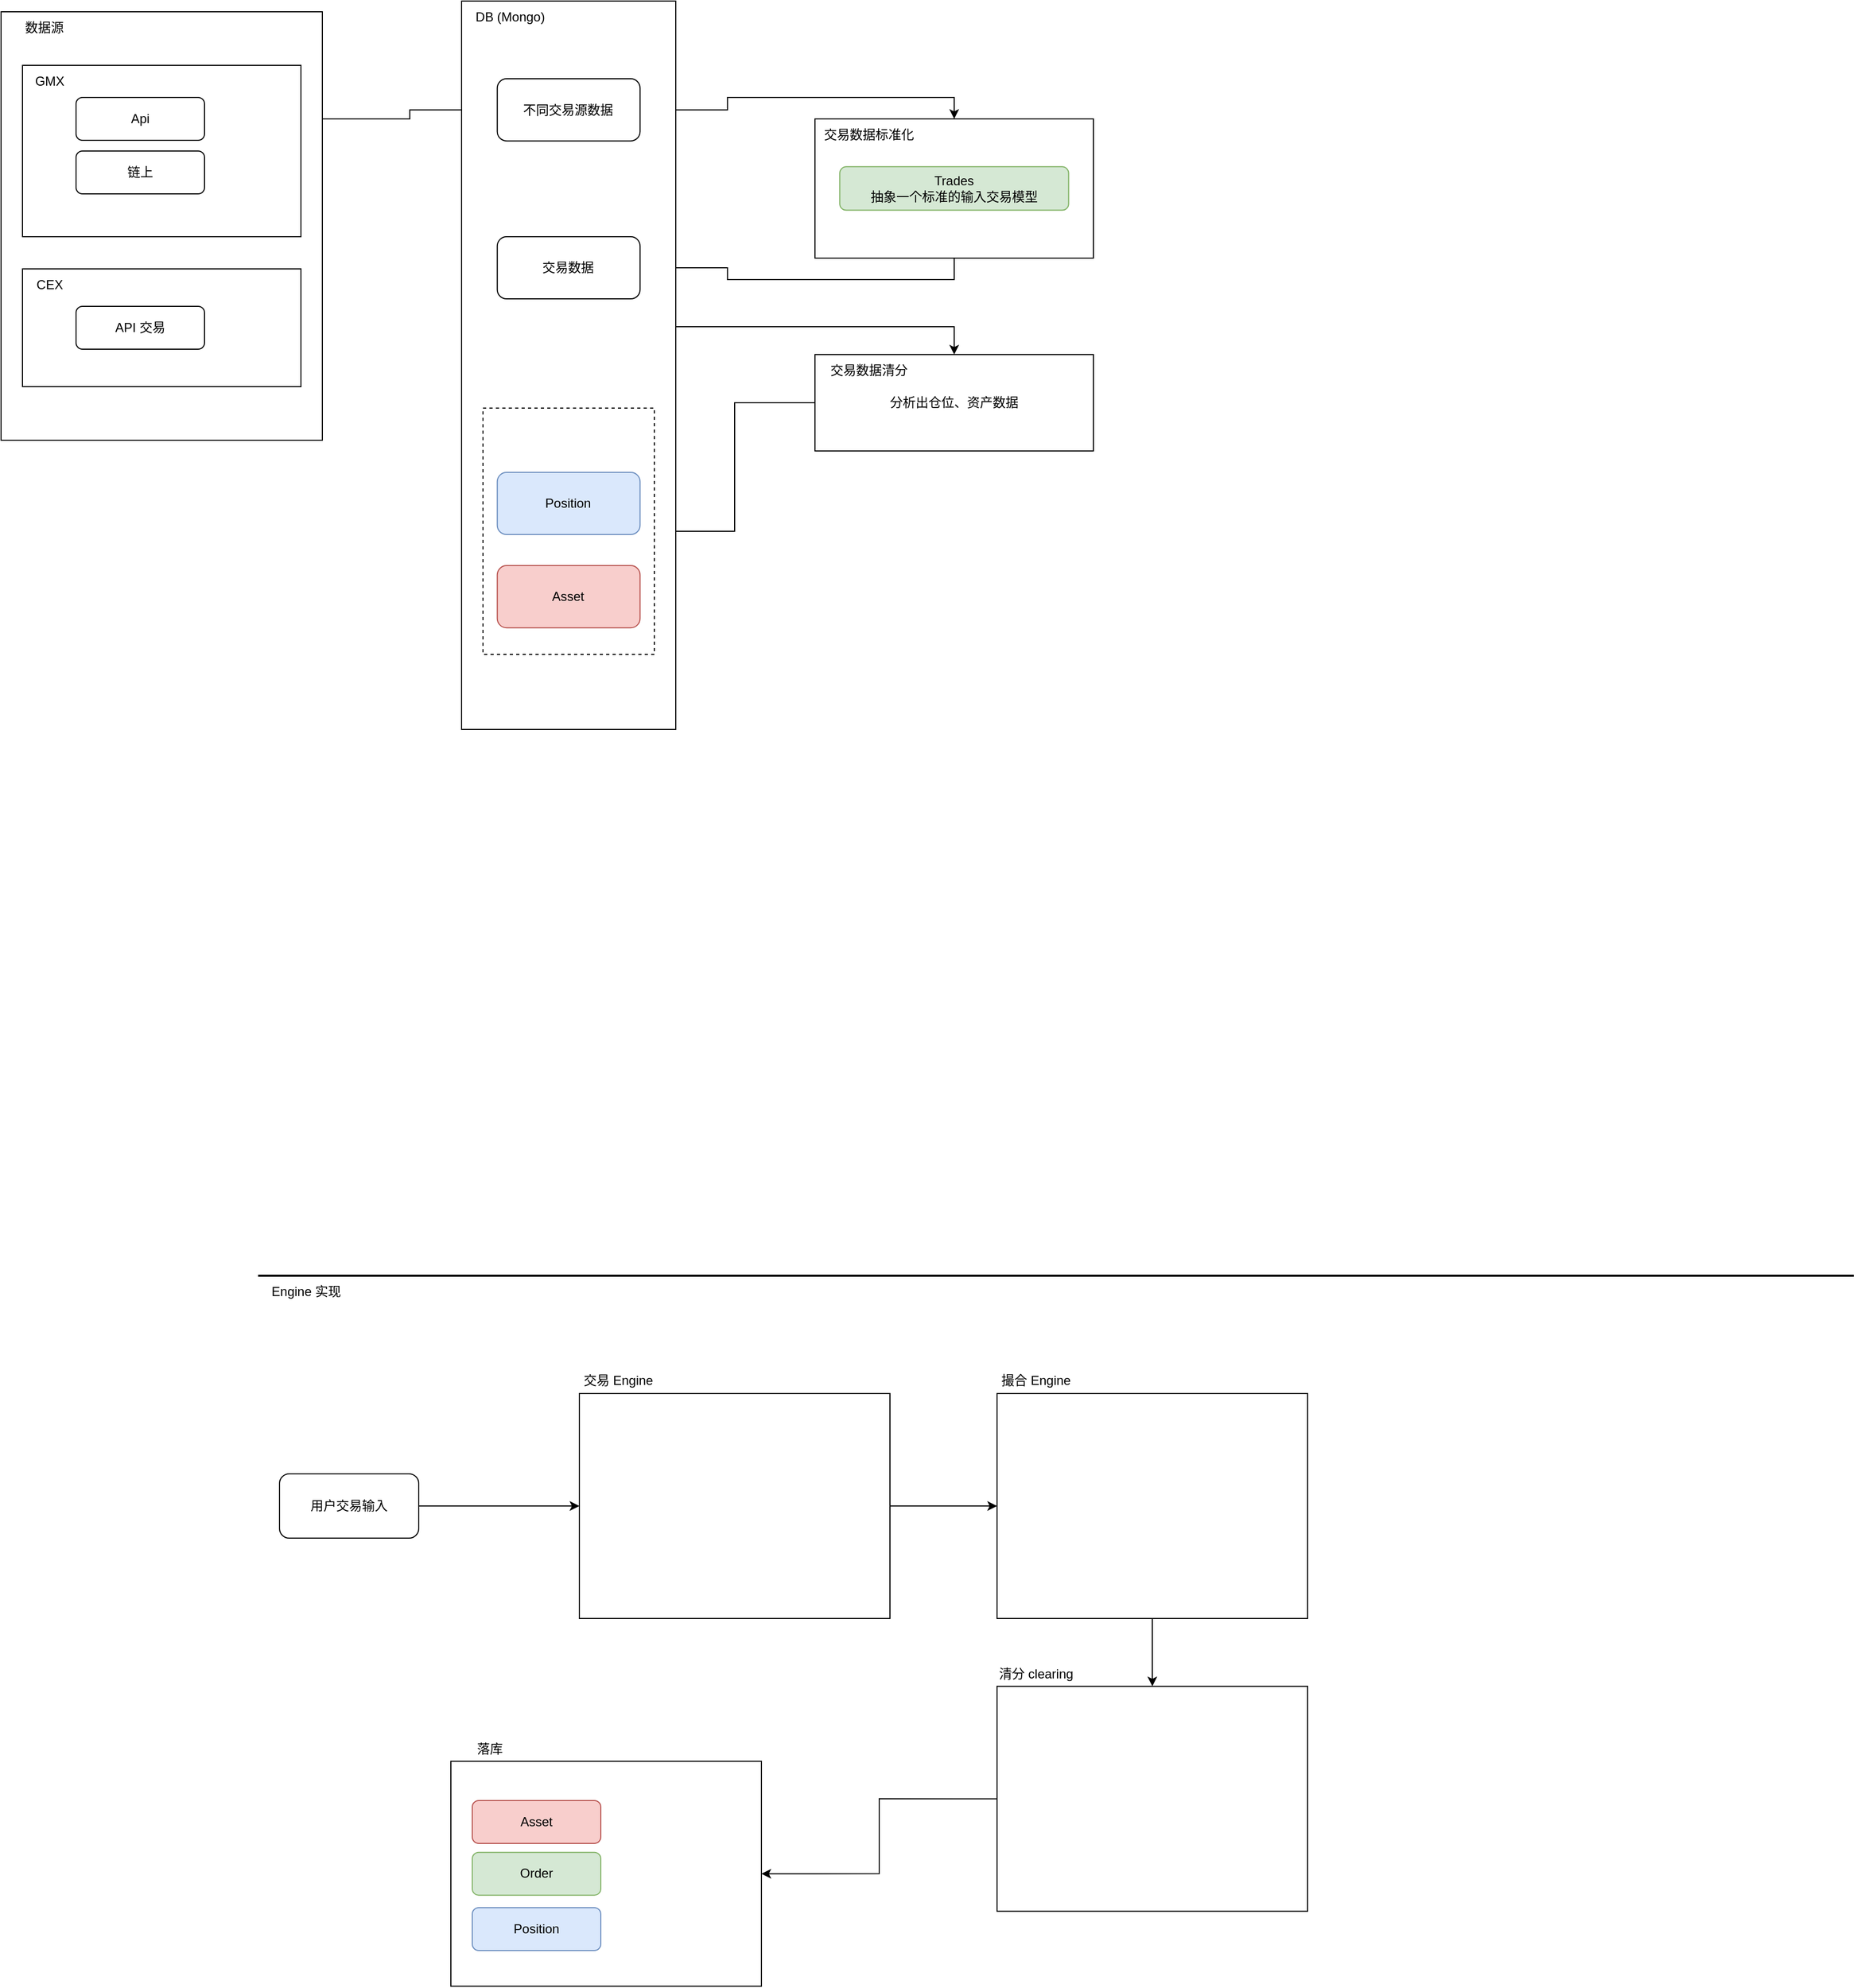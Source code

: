 <mxfile version="21.5.2" type="github">
  <diagram name="Page-1" id="6GBuNJ_Bb72r_Xd6ltIH">
    <mxGraphModel dx="2901" dy="2300" grid="1" gridSize="10" guides="1" tooltips="1" connect="1" arrows="1" fold="1" page="1" pageScale="1" pageWidth="827" pageHeight="1169" math="0" shadow="0">
      <root>
        <mxCell id="0" />
        <mxCell id="1" parent="0" />
        <mxCell id="OXE1EyT9qlijNUr5pdbk-13" value="" style="group" vertex="1" connectable="0" parent="1">
          <mxGeometry x="580" y="-130" width="260" height="130" as="geometry" />
        </mxCell>
        <mxCell id="OXE1EyT9qlijNUr5pdbk-85" value="" style="group" vertex="1" connectable="0" parent="OXE1EyT9qlijNUr5pdbk-13">
          <mxGeometry width="260" height="130.0" as="geometry" />
        </mxCell>
        <mxCell id="OXE1EyT9qlijNUr5pdbk-87" value="" style="group" vertex="1" connectable="0" parent="OXE1EyT9qlijNUr5pdbk-85">
          <mxGeometry width="260" height="130.0" as="geometry" />
        </mxCell>
        <mxCell id="OXE1EyT9qlijNUr5pdbk-11" value="" style="rounded=0;whiteSpace=wrap;html=1;" vertex="1" parent="OXE1EyT9qlijNUr5pdbk-87">
          <mxGeometry width="260" height="130.0" as="geometry" />
        </mxCell>
        <mxCell id="OXE1EyT9qlijNUr5pdbk-12" value="交易数据标准化" style="text;html=1;align=center;verticalAlign=middle;resizable=0;points=[];autosize=1;strokeColor=none;fillColor=none;" vertex="1" parent="OXE1EyT9qlijNUr5pdbk-87">
          <mxGeometry x="-5" width="110" height="30" as="geometry" />
        </mxCell>
        <mxCell id="OXE1EyT9qlijNUr5pdbk-84" value="Trades&lt;br&gt;抽象一个标准的输入交易模型" style="rounded=1;whiteSpace=wrap;html=1;fillColor=#d5e8d4;strokeColor=#82b366;" vertex="1" parent="OXE1EyT9qlijNUr5pdbk-87">
          <mxGeometry x="23.15" y="44.685" width="213.7" height="40.625" as="geometry" />
        </mxCell>
        <mxCell id="OXE1EyT9qlijNUr5pdbk-14" value="" style="group" vertex="1" connectable="0" parent="1">
          <mxGeometry x="-180" y="-230" width="300" height="400" as="geometry" />
        </mxCell>
        <mxCell id="OXE1EyT9qlijNUr5pdbk-15" value="" style="rounded=0;whiteSpace=wrap;html=1;" vertex="1" parent="OXE1EyT9qlijNUr5pdbk-14">
          <mxGeometry width="300.0" height="400" as="geometry" />
        </mxCell>
        <mxCell id="OXE1EyT9qlijNUr5pdbk-16" value="数据源" style="text;html=1;align=center;verticalAlign=middle;resizable=0;points=[];autosize=1;strokeColor=none;fillColor=none;" vertex="1" parent="OXE1EyT9qlijNUr5pdbk-14">
          <mxGeometry x="10.274" width="60" height="30" as="geometry" />
        </mxCell>
        <mxCell id="OXE1EyT9qlijNUr5pdbk-95" value="" style="group" vertex="1" connectable="0" parent="OXE1EyT9qlijNUr5pdbk-14">
          <mxGeometry x="20" y="50" width="260" height="160" as="geometry" />
        </mxCell>
        <mxCell id="OXE1EyT9qlijNUr5pdbk-96" value="" style="rounded=0;whiteSpace=wrap;html=1;" vertex="1" parent="OXE1EyT9qlijNUr5pdbk-95">
          <mxGeometry width="260" height="160" as="geometry" />
        </mxCell>
        <mxCell id="OXE1EyT9qlijNUr5pdbk-97" value="GMX" style="text;html=1;align=center;verticalAlign=middle;resizable=0;points=[];autosize=1;strokeColor=none;fillColor=none;" vertex="1" parent="OXE1EyT9qlijNUr5pdbk-95">
          <mxGeometry width="50" height="30" as="geometry" />
        </mxCell>
        <mxCell id="OXE1EyT9qlijNUr5pdbk-98" value="Api" style="rounded=1;whiteSpace=wrap;html=1;" vertex="1" parent="OXE1EyT9qlijNUr5pdbk-95">
          <mxGeometry x="50" y="30" width="120" height="40" as="geometry" />
        </mxCell>
        <mxCell id="OXE1EyT9qlijNUr5pdbk-99" value="链上" style="rounded=1;whiteSpace=wrap;html=1;" vertex="1" parent="OXE1EyT9qlijNUr5pdbk-95">
          <mxGeometry x="50" y="80" width="120" height="40" as="geometry" />
        </mxCell>
        <mxCell id="OXE1EyT9qlijNUr5pdbk-90" value="" style="group" vertex="1" connectable="0" parent="OXE1EyT9qlijNUr5pdbk-14">
          <mxGeometry x="20" y="240.0" width="260" height="110" as="geometry" />
        </mxCell>
        <mxCell id="OXE1EyT9qlijNUr5pdbk-91" value="" style="group" vertex="1" connectable="0" parent="OXE1EyT9qlijNUr5pdbk-90">
          <mxGeometry width="260" height="110" as="geometry" />
        </mxCell>
        <mxCell id="OXE1EyT9qlijNUr5pdbk-92" value="" style="rounded=0;whiteSpace=wrap;html=1;" vertex="1" parent="OXE1EyT9qlijNUr5pdbk-91">
          <mxGeometry width="260" height="110" as="geometry" />
        </mxCell>
        <mxCell id="OXE1EyT9qlijNUr5pdbk-93" value="CEX" style="text;html=1;align=center;verticalAlign=middle;resizable=0;points=[];autosize=1;strokeColor=none;fillColor=none;" vertex="1" parent="OXE1EyT9qlijNUr5pdbk-91">
          <mxGeometry width="50" height="30" as="geometry" />
        </mxCell>
        <mxCell id="OXE1EyT9qlijNUr5pdbk-94" value="API 交易" style="rounded=1;whiteSpace=wrap;html=1;" vertex="1" parent="OXE1EyT9qlijNUr5pdbk-91">
          <mxGeometry x="50" y="35" width="120" height="40" as="geometry" />
        </mxCell>
        <mxCell id="OXE1EyT9qlijNUr5pdbk-36" value="" style="group" vertex="1" connectable="0" parent="1">
          <mxGeometry x="60" y="950" width="1490" height="30" as="geometry" />
        </mxCell>
        <mxCell id="OXE1EyT9qlijNUr5pdbk-34" value="" style="endArrow=none;html=1;rounded=0;strokeWidth=2;" edge="1" parent="OXE1EyT9qlijNUr5pdbk-36">
          <mxGeometry width="50" height="50" relative="1" as="geometry">
            <mxPoint as="sourcePoint" />
            <mxPoint x="1490" as="targetPoint" />
          </mxGeometry>
        </mxCell>
        <mxCell id="OXE1EyT9qlijNUr5pdbk-35" value="Engine 实现" style="text;html=1;strokeColor=none;fillColor=none;align=center;verticalAlign=middle;whiteSpace=wrap;rounded=0;" vertex="1" parent="OXE1EyT9qlijNUr5pdbk-36">
          <mxGeometry width="90" height="30" as="geometry" />
        </mxCell>
        <mxCell id="OXE1EyT9qlijNUr5pdbk-59" style="edgeStyle=orthogonalEdgeStyle;rounded=0;orthogonalLoop=1;jettySize=auto;html=1;exitX=1;exitY=0.5;exitDx=0;exitDy=0;entryX=0;entryY=0.5;entryDx=0;entryDy=0;" edge="1" parent="1" source="OXE1EyT9qlijNUr5pdbk-37" target="OXE1EyT9qlijNUr5pdbk-28">
          <mxGeometry relative="1" as="geometry" />
        </mxCell>
        <mxCell id="OXE1EyT9qlijNUr5pdbk-37" value="用户交易输入" style="rounded=1;whiteSpace=wrap;html=1;" vertex="1" parent="1">
          <mxGeometry x="80" y="1135" width="130" height="60" as="geometry" />
        </mxCell>
        <mxCell id="OXE1EyT9qlijNUr5pdbk-45" value="" style="group" vertex="1" connectable="0" parent="1">
          <mxGeometry x="750" y="1036.67" width="290" height="233.33" as="geometry" />
        </mxCell>
        <mxCell id="OXE1EyT9qlijNUr5pdbk-40" value="" style="group" vertex="1" connectable="0" parent="OXE1EyT9qlijNUr5pdbk-45">
          <mxGeometry y="23.33" width="290" height="210" as="geometry" />
        </mxCell>
        <mxCell id="OXE1EyT9qlijNUr5pdbk-41" value="" style="rounded=0;whiteSpace=wrap;html=1;" vertex="1" parent="OXE1EyT9qlijNUr5pdbk-40">
          <mxGeometry width="290" height="210" as="geometry" />
        </mxCell>
        <mxCell id="OXE1EyT9qlijNUr5pdbk-42" value="撮合 Engine" style="text;html=1;strokeColor=none;fillColor=none;align=center;verticalAlign=middle;whiteSpace=wrap;rounded=0;" vertex="1" parent="OXE1EyT9qlijNUr5pdbk-45">
          <mxGeometry width="72.5" height="23.333" as="geometry" />
        </mxCell>
        <mxCell id="OXE1EyT9qlijNUr5pdbk-46" value="" style="group" vertex="1" connectable="0" parent="1">
          <mxGeometry x="360" y="1036.67" width="290" height="233.33" as="geometry" />
        </mxCell>
        <mxCell id="OXE1EyT9qlijNUr5pdbk-39" value="" style="group" vertex="1" connectable="0" parent="OXE1EyT9qlijNUr5pdbk-46">
          <mxGeometry y="23.33" width="290" height="210" as="geometry" />
        </mxCell>
        <mxCell id="OXE1EyT9qlijNUr5pdbk-28" value="" style="rounded=0;whiteSpace=wrap;html=1;" vertex="1" parent="OXE1EyT9qlijNUr5pdbk-39">
          <mxGeometry width="290" height="210" as="geometry" />
        </mxCell>
        <mxCell id="OXE1EyT9qlijNUr5pdbk-38" value="交易 Engine" style="text;html=1;strokeColor=none;fillColor=none;align=center;verticalAlign=middle;whiteSpace=wrap;rounded=0;" vertex="1" parent="OXE1EyT9qlijNUr5pdbk-46">
          <mxGeometry width="72.5" height="23.333" as="geometry" />
        </mxCell>
        <mxCell id="OXE1EyT9qlijNUr5pdbk-47" value="" style="group" vertex="1" connectable="0" parent="1">
          <mxGeometry x="750" y="1310" width="290" height="233.33" as="geometry" />
        </mxCell>
        <mxCell id="OXE1EyT9qlijNUr5pdbk-48" value="" style="group" vertex="1" connectable="0" parent="OXE1EyT9qlijNUr5pdbk-47">
          <mxGeometry y="23.33" width="290" height="210" as="geometry" />
        </mxCell>
        <mxCell id="OXE1EyT9qlijNUr5pdbk-49" value="" style="rounded=0;whiteSpace=wrap;html=1;" vertex="1" parent="OXE1EyT9qlijNUr5pdbk-48">
          <mxGeometry width="290" height="210" as="geometry" />
        </mxCell>
        <mxCell id="OXE1EyT9qlijNUr5pdbk-50" value="清分 clearing" style="text;html=1;strokeColor=none;fillColor=none;align=center;verticalAlign=middle;whiteSpace=wrap;rounded=0;" vertex="1" parent="OXE1EyT9qlijNUr5pdbk-47">
          <mxGeometry width="72.5" height="23.333" as="geometry" />
        </mxCell>
        <mxCell id="OXE1EyT9qlijNUr5pdbk-55" value="" style="group" vertex="1" connectable="0" parent="1">
          <mxGeometry x="240" y="1380" width="290" height="233.33" as="geometry" />
        </mxCell>
        <mxCell id="OXE1EyT9qlijNUr5pdbk-56" value="" style="group" vertex="1" connectable="0" parent="OXE1EyT9qlijNUr5pdbk-55">
          <mxGeometry y="23.33" width="290" height="210" as="geometry" />
        </mxCell>
        <mxCell id="OXE1EyT9qlijNUr5pdbk-57" value="" style="rounded=0;whiteSpace=wrap;html=1;" vertex="1" parent="OXE1EyT9qlijNUr5pdbk-56">
          <mxGeometry width="290" height="210" as="geometry" />
        </mxCell>
        <mxCell id="OXE1EyT9qlijNUr5pdbk-67" value="Asset" style="rounded=1;whiteSpace=wrap;html=1;fillColor=#f8cecc;strokeColor=#b85450;" vertex="1" parent="OXE1EyT9qlijNUr5pdbk-56">
          <mxGeometry x="20" y="36.67" width="120" height="40" as="geometry" />
        </mxCell>
        <mxCell id="OXE1EyT9qlijNUr5pdbk-69" value="Position" style="rounded=1;whiteSpace=wrap;html=1;fillColor=#dae8fc;strokeColor=#6c8ebf;" vertex="1" parent="OXE1EyT9qlijNUr5pdbk-56">
          <mxGeometry x="20" y="136.67" width="120" height="40" as="geometry" />
        </mxCell>
        <mxCell id="OXE1EyT9qlijNUr5pdbk-70" value="Order" style="rounded=1;whiteSpace=wrap;html=1;fillColor=#d5e8d4;strokeColor=#82b366;" vertex="1" parent="OXE1EyT9qlijNUr5pdbk-56">
          <mxGeometry x="20" y="85.0" width="120" height="40" as="geometry" />
        </mxCell>
        <mxCell id="OXE1EyT9qlijNUr5pdbk-58" value="落库" style="text;html=1;strokeColor=none;fillColor=none;align=center;verticalAlign=middle;whiteSpace=wrap;rounded=0;" vertex="1" parent="OXE1EyT9qlijNUr5pdbk-55">
          <mxGeometry width="72.5" height="23.333" as="geometry" />
        </mxCell>
        <mxCell id="OXE1EyT9qlijNUr5pdbk-61" style="edgeStyle=orthogonalEdgeStyle;rounded=0;orthogonalLoop=1;jettySize=auto;html=1;exitX=1;exitY=0.5;exitDx=0;exitDy=0;entryX=0;entryY=0.5;entryDx=0;entryDy=0;" edge="1" parent="1" source="OXE1EyT9qlijNUr5pdbk-28" target="OXE1EyT9qlijNUr5pdbk-41">
          <mxGeometry relative="1" as="geometry" />
        </mxCell>
        <mxCell id="OXE1EyT9qlijNUr5pdbk-62" style="edgeStyle=orthogonalEdgeStyle;rounded=0;orthogonalLoop=1;jettySize=auto;html=1;exitX=0.5;exitY=1;exitDx=0;exitDy=0;entryX=0.5;entryY=0;entryDx=0;entryDy=0;" edge="1" parent="1" source="OXE1EyT9qlijNUr5pdbk-41" target="OXE1EyT9qlijNUr5pdbk-49">
          <mxGeometry relative="1" as="geometry" />
        </mxCell>
        <mxCell id="OXE1EyT9qlijNUr5pdbk-63" style="edgeStyle=orthogonalEdgeStyle;rounded=0;orthogonalLoop=1;jettySize=auto;html=1;exitX=0;exitY=0.5;exitDx=0;exitDy=0;entryX=1;entryY=0.5;entryDx=0;entryDy=0;" edge="1" parent="1" source="OXE1EyT9qlijNUr5pdbk-49" target="OXE1EyT9qlijNUr5pdbk-57">
          <mxGeometry relative="1" as="geometry" />
        </mxCell>
        <mxCell id="OXE1EyT9qlijNUr5pdbk-88" style="edgeStyle=orthogonalEdgeStyle;rounded=0;orthogonalLoop=1;jettySize=auto;html=1;exitX=1;exitY=0.5;exitDx=0;exitDy=0;entryX=0.5;entryY=0;entryDx=0;entryDy=0;" edge="1" parent="1" source="OXE1EyT9qlijNUr5pdbk-7" target="OXE1EyT9qlijNUr5pdbk-11">
          <mxGeometry relative="1" as="geometry" />
        </mxCell>
        <mxCell id="OXE1EyT9qlijNUr5pdbk-89" style="edgeStyle=orthogonalEdgeStyle;rounded=0;orthogonalLoop=1;jettySize=auto;html=1;exitX=0.5;exitY=1;exitDx=0;exitDy=0;entryX=1;entryY=0.5;entryDx=0;entryDy=0;" edge="1" parent="1" source="OXE1EyT9qlijNUr5pdbk-11" target="OXE1EyT9qlijNUr5pdbk-8">
          <mxGeometry relative="1" as="geometry" />
        </mxCell>
        <mxCell id="OXE1EyT9qlijNUr5pdbk-101" style="edgeStyle=orthogonalEdgeStyle;rounded=0;orthogonalLoop=1;jettySize=auto;html=1;exitX=1;exitY=0.25;exitDx=0;exitDy=0;entryX=0;entryY=0.5;entryDx=0;entryDy=0;" edge="1" parent="1" source="OXE1EyT9qlijNUr5pdbk-15" target="OXE1EyT9qlijNUr5pdbk-7">
          <mxGeometry relative="1" as="geometry" />
        </mxCell>
        <mxCell id="OXE1EyT9qlijNUr5pdbk-102" value="" style="group" vertex="1" connectable="0" parent="1">
          <mxGeometry x="580" y="90" width="260" height="90" as="geometry" />
        </mxCell>
        <mxCell id="OXE1EyT9qlijNUr5pdbk-103" value="" style="group" vertex="1" connectable="0" parent="OXE1EyT9qlijNUr5pdbk-102">
          <mxGeometry width="260" height="90.0" as="geometry" />
        </mxCell>
        <mxCell id="OXE1EyT9qlijNUr5pdbk-104" value="" style="group" vertex="1" connectable="0" parent="OXE1EyT9qlijNUr5pdbk-103">
          <mxGeometry width="260" height="90.0" as="geometry" />
        </mxCell>
        <mxCell id="OXE1EyT9qlijNUr5pdbk-105" value="分析出仓位、资产数据" style="rounded=0;whiteSpace=wrap;html=1;" vertex="1" parent="OXE1EyT9qlijNUr5pdbk-104">
          <mxGeometry width="260" height="90.0" as="geometry" />
        </mxCell>
        <mxCell id="OXE1EyT9qlijNUr5pdbk-106" value="交易数据清分" style="text;html=1;align=center;verticalAlign=middle;resizable=0;points=[];autosize=1;strokeColor=none;fillColor=none;" vertex="1" parent="OXE1EyT9qlijNUr5pdbk-104">
          <mxGeometry width="100" height="30" as="geometry" />
        </mxCell>
        <mxCell id="OXE1EyT9qlijNUr5pdbk-108" style="edgeStyle=orthogonalEdgeStyle;rounded=0;orthogonalLoop=1;jettySize=auto;html=1;exitX=0.5;exitY=1;exitDx=0;exitDy=0;entryX=0.5;entryY=0;entryDx=0;entryDy=0;" edge="1" parent="1" source="OXE1EyT9qlijNUr5pdbk-8" target="OXE1EyT9qlijNUr5pdbk-105">
          <mxGeometry relative="1" as="geometry" />
        </mxCell>
        <mxCell id="OXE1EyT9qlijNUr5pdbk-113" style="edgeStyle=orthogonalEdgeStyle;rounded=0;orthogonalLoop=1;jettySize=auto;html=1;entryX=1;entryY=0.5;entryDx=0;entryDy=0;" edge="1" parent="1" source="OXE1EyT9qlijNUr5pdbk-105" target="OXE1EyT9qlijNUr5pdbk-112">
          <mxGeometry relative="1" as="geometry" />
        </mxCell>
        <mxCell id="OXE1EyT9qlijNUr5pdbk-131" value="" style="group" vertex="1" connectable="0" parent="1">
          <mxGeometry x="250" y="-240" width="200" height="680" as="geometry" />
        </mxCell>
        <mxCell id="OXE1EyT9qlijNUr5pdbk-4" value="" style="rounded=0;whiteSpace=wrap;html=1;" vertex="1" parent="OXE1EyT9qlijNUr5pdbk-131">
          <mxGeometry width="200" height="680" as="geometry" />
        </mxCell>
        <mxCell id="OXE1EyT9qlijNUr5pdbk-5" value="DB (Mongo)" style="text;html=1;align=center;verticalAlign=middle;resizable=0;points=[];autosize=1;strokeColor=none;fillColor=none;" vertex="1" parent="OXE1EyT9qlijNUr5pdbk-131">
          <mxGeometry width="90" height="30" as="geometry" />
        </mxCell>
        <mxCell id="OXE1EyT9qlijNUr5pdbk-7" value="不同交易源数据" style="rounded=1;whiteSpace=wrap;html=1;" vertex="1" parent="OXE1EyT9qlijNUr5pdbk-131">
          <mxGeometry x="33.333" y="72.549" width="133.333" height="58.039" as="geometry" />
        </mxCell>
        <mxCell id="OXE1EyT9qlijNUr5pdbk-8" value="交易数据" style="rounded=1;whiteSpace=wrap;html=1;" vertex="1" parent="OXE1EyT9qlijNUr5pdbk-131">
          <mxGeometry x="33.333" y="220.003" width="133.333" height="58.039" as="geometry" />
        </mxCell>
        <mxCell id="OXE1EyT9qlijNUr5pdbk-112" value="" style="whiteSpace=wrap;html=1;dashed=1;" vertex="1" parent="OXE1EyT9qlijNUr5pdbk-131">
          <mxGeometry x="20" y="380" width="160" height="230" as="geometry" />
        </mxCell>
        <mxCell id="OXE1EyT9qlijNUr5pdbk-73" value="Position" style="rounded=1;whiteSpace=wrap;html=1;fillColor=#dae8fc;strokeColor=#6c8ebf;" vertex="1" parent="OXE1EyT9qlijNUr5pdbk-131">
          <mxGeometry x="33.333" y="439.995" width="133.333" height="58.039" as="geometry" />
        </mxCell>
        <mxCell id="OXE1EyT9qlijNUr5pdbk-72" value="Asset" style="rounded=1;whiteSpace=wrap;html=1;fillColor=#f8cecc;strokeColor=#b85450;" vertex="1" parent="OXE1EyT9qlijNUr5pdbk-131">
          <mxGeometry x="33.333" y="527.054" width="133.333" height="58.039" as="geometry" />
        </mxCell>
      </root>
    </mxGraphModel>
  </diagram>
</mxfile>

